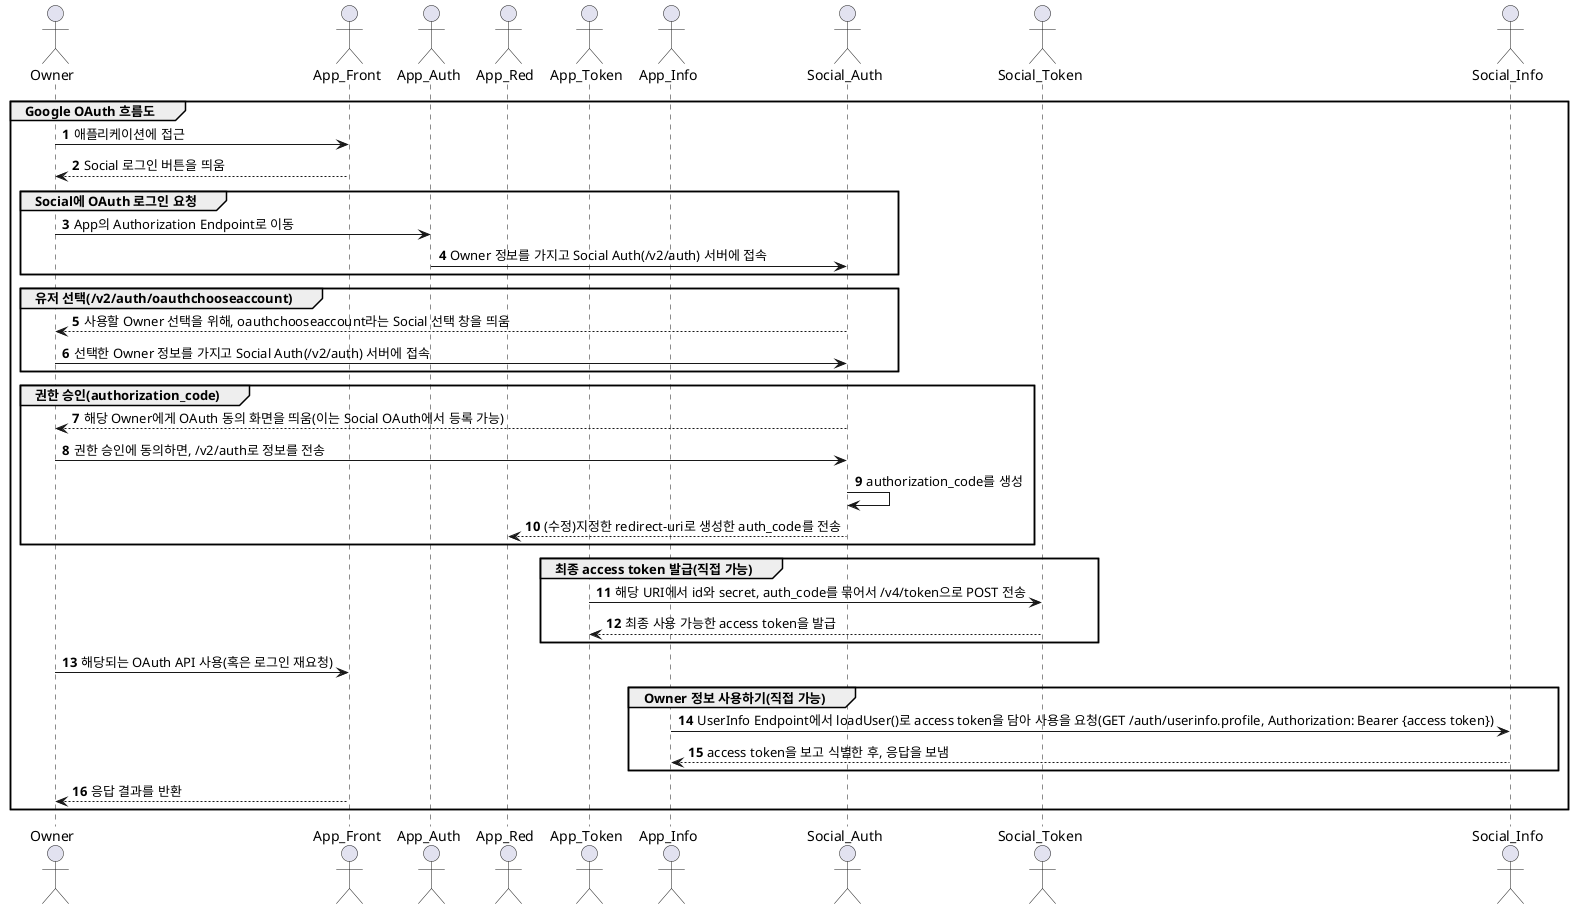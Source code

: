 @startuml

actor Owner

actor App_Front
actor App_Auth
actor App_Red
actor App_Token
actor App_Info

actor Social_Auth
actor Social_Token
actor Social_Info

autonumber

group Google OAuth 흐름도
   Owner -> App_Front : 애플리케이션에 접근
   return  Social 로그인 버튼을 띄움

   group Social에 OAuth 로그인 요청
      Owner -> App_Auth : App의 Authorization Endpoint로 이동
      App_Auth -> Social_Auth : Owner 정보를 가지고 Social Auth(/v2/auth) 서버에 접속
   end

   group 유저 선택(/v2/auth/oauthchooseaccount)
      Social_Auth --> Owner : 사용할 Owner 선택을 위해, oauthchooseaccount라는 Social 선택 창을 띄움
      Owner -> Social_Auth : 선택한 Owner 정보를 가지고 Social Auth(/v2/auth) 서버에 접속
   end

   group 권한 승인(authorization_code)
      Social_Auth --> Owner : 해당 Owner에게 OAuth 동의 화면을 띄움(이는 Social OAuth에서 등록 가능)
      Owner -> Social_Auth : 권한 승인에 동의하면, /v2/auth로 정보를 전송
      Social_Auth -> Social_Auth : authorization_code를 생성
      Social_Auth --> App_Red : (수정)지정한 redirect-uri로 생성한 auth_code를 전송
   end

   group 최종 access token 발급(직접 가능)
      App_Token -> Social_Token : 해당 URI에서 id와 secret, auth_code를 묶어서 /v4/token으로 POST 전송
      Social_Token --> App_Token :  최종 사용 가능한 access token을 발급
   end

   Owner -> App_Front : 해당되는 OAuth API 사용(혹은 로그인 재요청)
   group Owner 정보 사용하기(직접 가능)
      App_Info -> Social_Info : UserInfo Endpoint에서 loadUser()로 access token을 담아 사용을 요청(GET /auth/userinfo.profile, Authorization: Bearer {access token})
      Social_Info --> App_Info : access token을 보고 식별한 후, 응답을 보냄
   end
   App_Front --> Owner : 응답 결과를 반환
end
@enduml